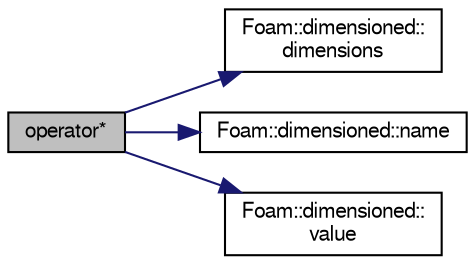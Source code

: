 digraph "operator*"
{
  bgcolor="transparent";
  edge [fontname="FreeSans",fontsize="10",labelfontname="FreeSans",labelfontsize="10"];
  node [fontname="FreeSans",fontsize="10",shape=record];
  rankdir="LR";
  Node41154 [label="operator*",height=0.2,width=0.4,color="black", fillcolor="grey75", style="filled", fontcolor="black"];
  Node41154 -> Node41155 [color="midnightblue",fontsize="10",style="solid",fontname="FreeSans"];
  Node41155 [label="Foam::dimensioned::\ldimensions",height=0.2,width=0.4,color="black",URL="$a26366.html#a512673c2674ca2d38885f1bb5f6994fb",tooltip="Return const reference to dimensions. "];
  Node41154 -> Node41156 [color="midnightblue",fontsize="10",style="solid",fontname="FreeSans"];
  Node41156 [label="Foam::dimensioned::name",height=0.2,width=0.4,color="black",URL="$a26366.html#ade4113569ef0db70665fded275a5e38e",tooltip="Return const reference to name. "];
  Node41154 -> Node41157 [color="midnightblue",fontsize="10",style="solid",fontname="FreeSans"];
  Node41157 [label="Foam::dimensioned::\lvalue",height=0.2,width=0.4,color="black",URL="$a26366.html#a7948200a26c85fc3a83ffa510a91d668",tooltip="Return const reference to value. "];
}
